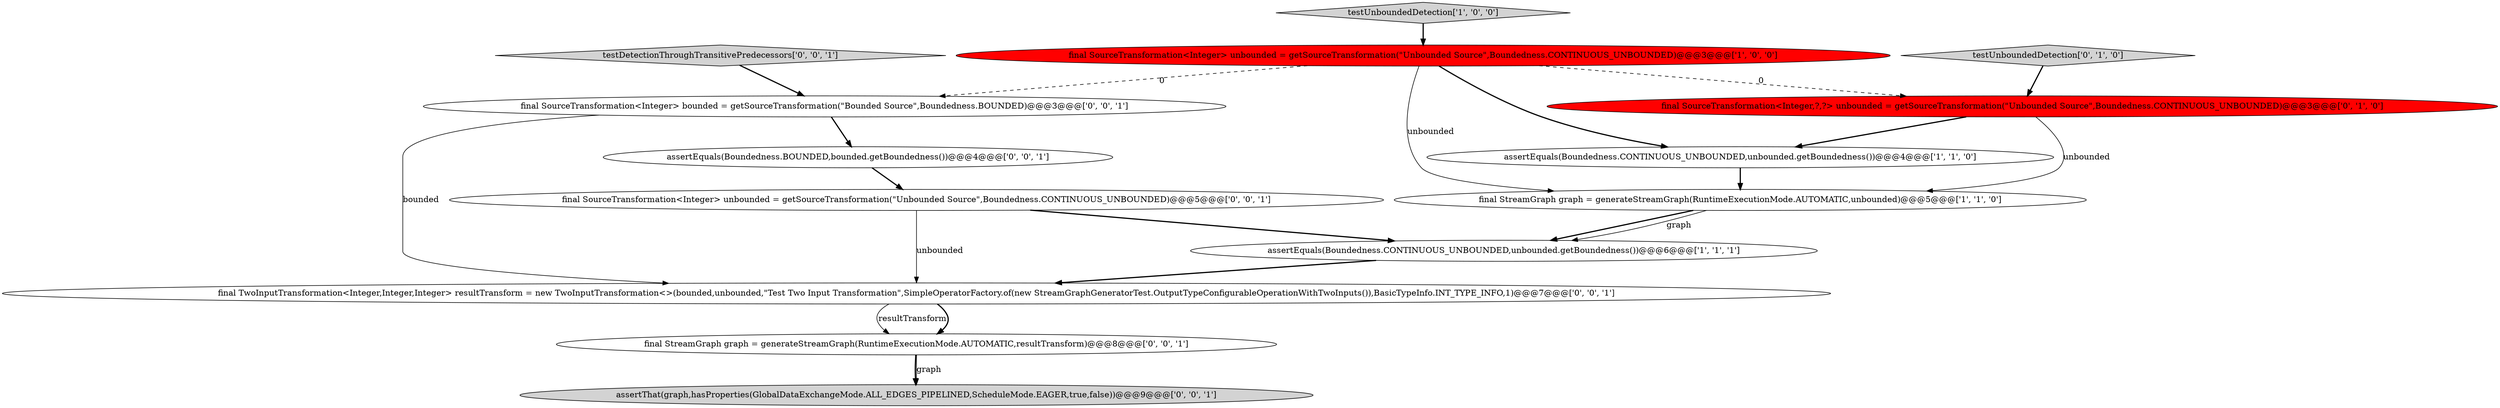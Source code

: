 digraph {
7 [style = filled, label = "final SourceTransformation<Integer> bounded = getSourceTransformation(\"Bounded Source\",Boundedness.BOUNDED)@@@3@@@['0', '0', '1']", fillcolor = white, shape = ellipse image = "AAA0AAABBB3BBB"];
2 [style = filled, label = "final StreamGraph graph = generateStreamGraph(RuntimeExecutionMode.AUTOMATIC,unbounded)@@@5@@@['1', '1', '0']", fillcolor = white, shape = ellipse image = "AAA0AAABBB1BBB"];
12 [style = filled, label = "testDetectionThroughTransitivePredecessors['0', '0', '1']", fillcolor = lightgray, shape = diamond image = "AAA0AAABBB3BBB"];
8 [style = filled, label = "assertThat(graph,hasProperties(GlobalDataExchangeMode.ALL_EDGES_PIPELINED,ScheduleMode.EAGER,true,false))@@@9@@@['0', '0', '1']", fillcolor = lightgray, shape = ellipse image = "AAA0AAABBB3BBB"];
4 [style = filled, label = "testUnboundedDetection['1', '0', '0']", fillcolor = lightgray, shape = diamond image = "AAA0AAABBB1BBB"];
1 [style = filled, label = "final SourceTransformation<Integer> unbounded = getSourceTransformation(\"Unbounded Source\",Boundedness.CONTINUOUS_UNBOUNDED)@@@3@@@['1', '0', '0']", fillcolor = red, shape = ellipse image = "AAA1AAABBB1BBB"];
10 [style = filled, label = "final TwoInputTransformation<Integer,Integer,Integer> resultTransform = new TwoInputTransformation<>(bounded,unbounded,\"Test Two Input Transformation\",SimpleOperatorFactory.of(new StreamGraphGeneratorTest.OutputTypeConfigurableOperationWithTwoInputs()),BasicTypeInfo.INT_TYPE_INFO,1)@@@7@@@['0', '0', '1']", fillcolor = white, shape = ellipse image = "AAA0AAABBB3BBB"];
13 [style = filled, label = "final SourceTransformation<Integer> unbounded = getSourceTransformation(\"Unbounded Source\",Boundedness.CONTINUOUS_UNBOUNDED)@@@5@@@['0', '0', '1']", fillcolor = white, shape = ellipse image = "AAA0AAABBB3BBB"];
3 [style = filled, label = "assertEquals(Boundedness.CONTINUOUS_UNBOUNDED,unbounded.getBoundedness())@@@6@@@['1', '1', '1']", fillcolor = white, shape = ellipse image = "AAA0AAABBB1BBB"];
9 [style = filled, label = "final StreamGraph graph = generateStreamGraph(RuntimeExecutionMode.AUTOMATIC,resultTransform)@@@8@@@['0', '0', '1']", fillcolor = white, shape = ellipse image = "AAA0AAABBB3BBB"];
11 [style = filled, label = "assertEquals(Boundedness.BOUNDED,bounded.getBoundedness())@@@4@@@['0', '0', '1']", fillcolor = white, shape = ellipse image = "AAA0AAABBB3BBB"];
6 [style = filled, label = "testUnboundedDetection['0', '1', '0']", fillcolor = lightgray, shape = diamond image = "AAA0AAABBB2BBB"];
5 [style = filled, label = "final SourceTransformation<Integer,?,?> unbounded = getSourceTransformation(\"Unbounded Source\",Boundedness.CONTINUOUS_UNBOUNDED)@@@3@@@['0', '1', '0']", fillcolor = red, shape = ellipse image = "AAA1AAABBB2BBB"];
0 [style = filled, label = "assertEquals(Boundedness.CONTINUOUS_UNBOUNDED,unbounded.getBoundedness())@@@4@@@['1', '1', '0']", fillcolor = white, shape = ellipse image = "AAA0AAABBB1BBB"];
7->10 [style = solid, label="bounded"];
7->11 [style = bold, label=""];
1->2 [style = solid, label="unbounded"];
1->5 [style = dashed, label="0"];
2->3 [style = bold, label=""];
0->2 [style = bold, label=""];
13->10 [style = solid, label="unbounded"];
1->0 [style = bold, label=""];
9->8 [style = bold, label=""];
10->9 [style = solid, label="resultTransform"];
12->7 [style = bold, label=""];
3->10 [style = bold, label=""];
6->5 [style = bold, label=""];
13->3 [style = bold, label=""];
5->0 [style = bold, label=""];
11->13 [style = bold, label=""];
9->8 [style = solid, label="graph"];
4->1 [style = bold, label=""];
10->9 [style = bold, label=""];
1->7 [style = dashed, label="0"];
5->2 [style = solid, label="unbounded"];
2->3 [style = solid, label="graph"];
}
